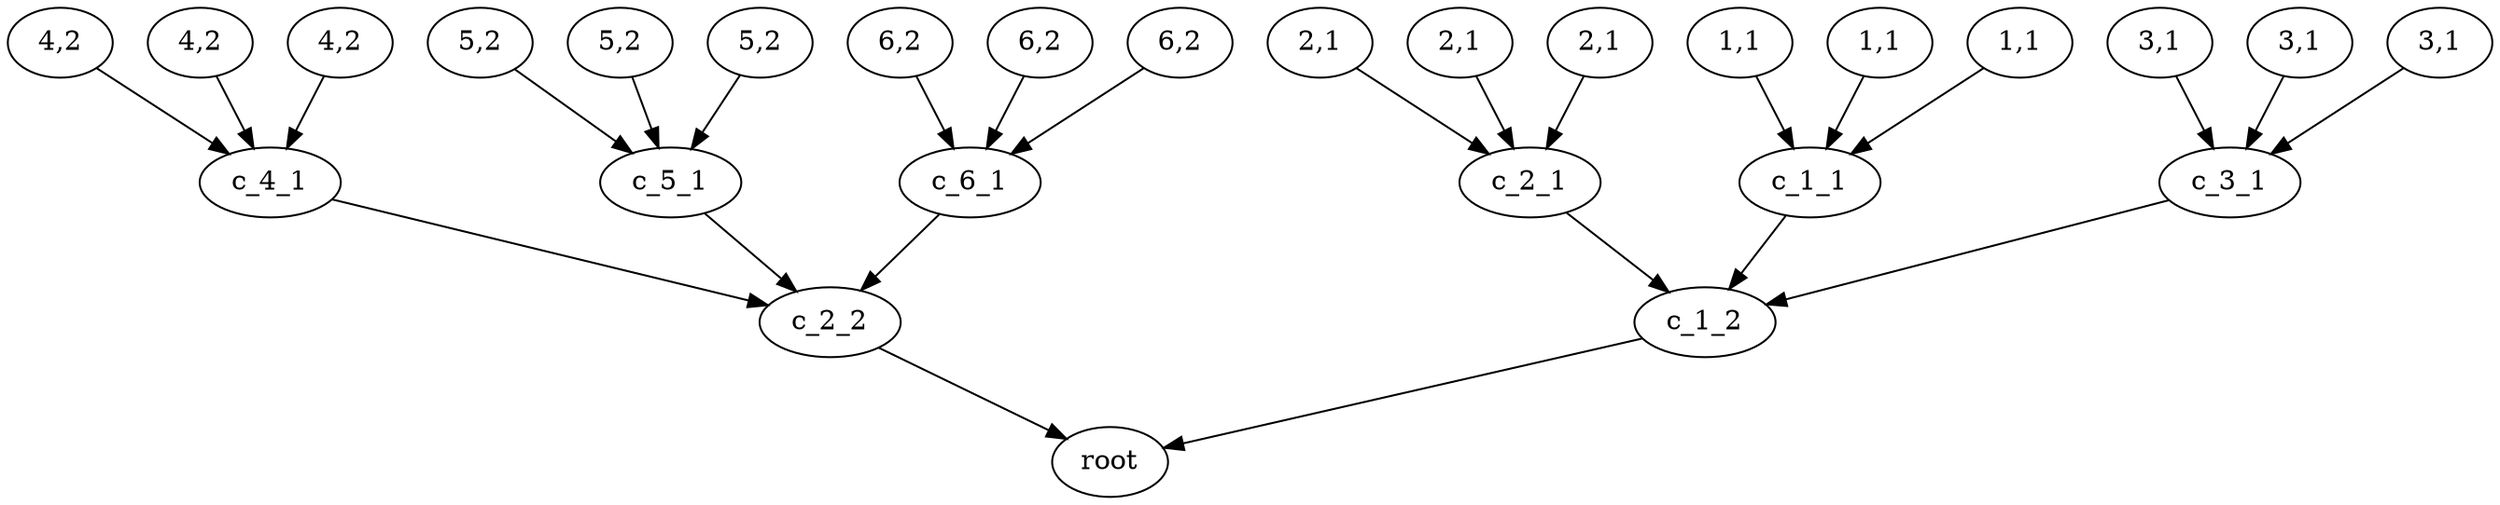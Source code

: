 digraph causal
{
	0 [label="1,1"]	
	1 [label="1,1"]	
	2 [label="1,1"]	
	3 [label="2,1"]	
	4 [label="2,1"]	
	5 [label="2,1"]	
	6 [label="3,1"]	
	7 [label="3,1"]	
	8 [label="3,1"]	
	9 [label="4,2"]	
	10 [label="4,2"]	
	11 [label="4,2"]	
	12 [label="5,2"]	
	13 [label="5,2"]	
	14 [label="5,2"]	
	15 [label="6,2"]	
	16 [label="6,2"]	
	17 [label="6,2"]		
	c_1_1 		
	c_2_1 
	c_3_1 
	c_4_1 
	c_5_1 
	c_6_1 
	c_1_2 
	c_2_2 
	root
	0 -> c_1_1
	1 -> c_1_1
	2 -> c_1_1
	3 -> c_2_1
	4 -> c_2_1
	5 -> c_2_1
	6 -> c_3_1
	7 -> c_3_1
	8 -> c_3_1
	9 -> c_4_1
	10 -> c_4_1
	11 -> c_4_1
	12 -> c_5_1
	13 -> c_5_1
	14 -> c_5_1
	15 -> c_6_1
	16 -> c_6_1
	17 -> c_6_1
	c_1_1 -> c_1_2
	c_2_1 -> c_1_2
	c_3_1 -> c_1_2
	c_4_1 -> c_2_2
	c_5_1 -> c_2_2
	c_6_1 -> c_2_2
	c_1_2 -> root
	c_2_2 -> root
}
